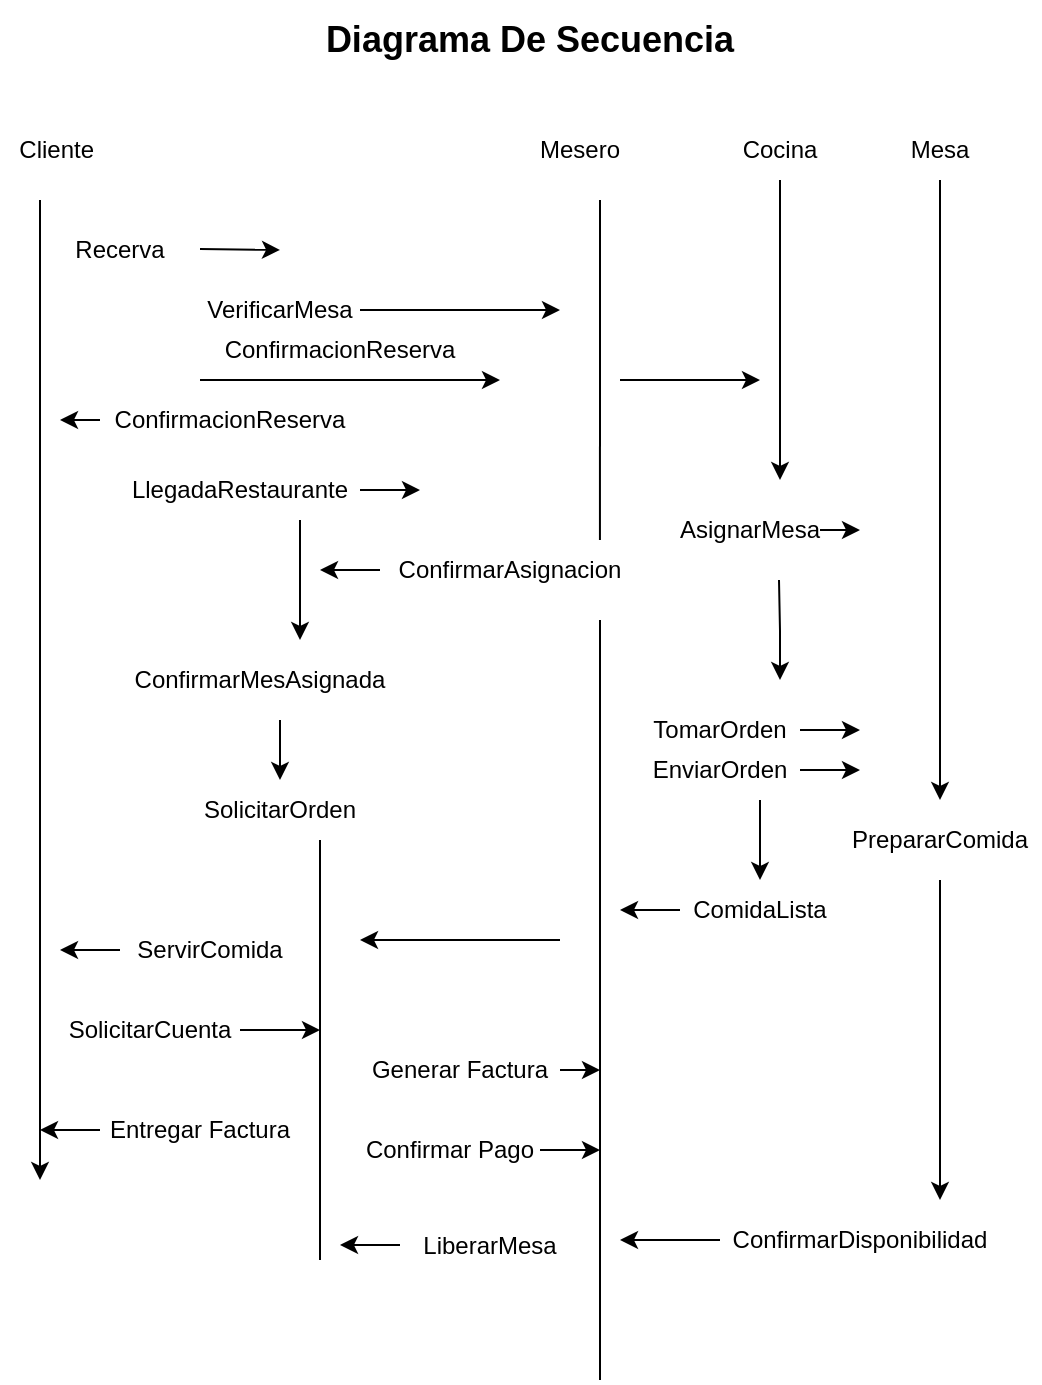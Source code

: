 <mxfile version="24.7.8">
  <diagram name="Página-1" id="rYvho9CM-Hh4ZuPTOMV7">
    <mxGraphModel dx="1290" dy="565" grid="1" gridSize="10" guides="1" tooltips="1" connect="1" arrows="1" fold="1" page="1" pageScale="1" pageWidth="1200" pageHeight="1920" math="0" shadow="0">
      <root>
        <mxCell id="0" />
        <mxCell id="1" parent="0" />
        <mxCell id="23KI8nIdy8aUSL_CdPHa-1" value="Cliente&amp;nbsp;" style="text;html=1;align=center;verticalAlign=middle;whiteSpace=wrap;rounded=0;" parent="1" vertex="1">
          <mxGeometry x="180" y="150" width="60" height="30" as="geometry" />
        </mxCell>
        <mxCell id="23KI8nIdy8aUSL_CdPHa-2" value="Recerva" style="text;html=1;align=center;verticalAlign=middle;whiteSpace=wrap;rounded=0;" parent="1" vertex="1">
          <mxGeometry x="210" y="200" width="60" height="30" as="geometry" />
        </mxCell>
        <mxCell id="23KI8nIdy8aUSL_CdPHa-10" style="edgeStyle=orthogonalEdgeStyle;rounded=0;orthogonalLoop=1;jettySize=auto;html=1;exitX=0;exitY=0.5;exitDx=0;exitDy=0;" parent="1" source="23KI8nIdy8aUSL_CdPHa-3" edge="1">
          <mxGeometry relative="1" as="geometry">
            <mxPoint x="210" y="300" as="targetPoint" />
          </mxGeometry>
        </mxCell>
        <mxCell id="23KI8nIdy8aUSL_CdPHa-3" value="ConfirmacionReserva" style="text;html=1;align=center;verticalAlign=middle;whiteSpace=wrap;rounded=0;" parent="1" vertex="1">
          <mxGeometry x="230" y="290" width="130" height="20" as="geometry" />
        </mxCell>
        <mxCell id="23KI8nIdy8aUSL_CdPHa-25" style="edgeStyle=orthogonalEdgeStyle;rounded=0;orthogonalLoop=1;jettySize=auto;html=1;" parent="1" source="23KI8nIdy8aUSL_CdPHa-4" edge="1">
          <mxGeometry relative="1" as="geometry">
            <mxPoint x="460" y="245" as="targetPoint" />
          </mxGeometry>
        </mxCell>
        <mxCell id="23KI8nIdy8aUSL_CdPHa-4" value="VerificarMesa" style="text;html=1;align=center;verticalAlign=middle;whiteSpace=wrap;rounded=0;" parent="1" vertex="1">
          <mxGeometry x="280" y="230" width="80" height="30" as="geometry" />
        </mxCell>
        <mxCell id="23KI8nIdy8aUSL_CdPHa-5" value="ConfirmacionReserva" style="text;html=1;align=center;verticalAlign=middle;whiteSpace=wrap;rounded=0;" parent="1" vertex="1">
          <mxGeometry x="320" y="250" width="60" height="30" as="geometry" />
        </mxCell>
        <mxCell id="23KI8nIdy8aUSL_CdPHa-6" value="" style="endArrow=classic;html=1;rounded=0;" parent="1" edge="1">
          <mxGeometry width="50" height="50" relative="1" as="geometry">
            <mxPoint x="280" y="214.5" as="sourcePoint" />
            <mxPoint x="320" y="215" as="targetPoint" />
          </mxGeometry>
        </mxCell>
        <mxCell id="23KI8nIdy8aUSL_CdPHa-7" value="" style="endArrow=classic;html=1;rounded=0;" parent="1" edge="1">
          <mxGeometry width="50" height="50" relative="1" as="geometry">
            <mxPoint x="200" y="190" as="sourcePoint" />
            <mxPoint x="200" y="680" as="targetPoint" />
          </mxGeometry>
        </mxCell>
        <mxCell id="23KI8nIdy8aUSL_CdPHa-13" style="edgeStyle=orthogonalEdgeStyle;rounded=0;orthogonalLoop=1;jettySize=auto;html=1;exitX=1;exitY=0.5;exitDx=0;exitDy=0;" parent="1" source="23KI8nIdy8aUSL_CdPHa-8" edge="1">
          <mxGeometry relative="1" as="geometry">
            <mxPoint x="390" y="335" as="targetPoint" />
          </mxGeometry>
        </mxCell>
        <mxCell id="23KI8nIdy8aUSL_CdPHa-15" style="edgeStyle=orthogonalEdgeStyle;rounded=0;orthogonalLoop=1;jettySize=auto;html=1;exitX=0.75;exitY=1;exitDx=0;exitDy=0;" parent="1" source="23KI8nIdy8aUSL_CdPHa-8" edge="1">
          <mxGeometry relative="1" as="geometry">
            <mxPoint x="330" y="410" as="targetPoint" />
          </mxGeometry>
        </mxCell>
        <mxCell id="23KI8nIdy8aUSL_CdPHa-8" value="LlegadaRestaurante" style="text;html=1;align=center;verticalAlign=middle;whiteSpace=wrap;rounded=0;" parent="1" vertex="1">
          <mxGeometry x="240" y="320" width="120" height="30" as="geometry" />
        </mxCell>
        <mxCell id="23KI8nIdy8aUSL_CdPHa-9" value="" style="endArrow=classic;html=1;rounded=0;" parent="1" edge="1">
          <mxGeometry width="50" height="50" relative="1" as="geometry">
            <mxPoint x="280" y="280" as="sourcePoint" />
            <mxPoint x="430" y="280" as="targetPoint" />
          </mxGeometry>
        </mxCell>
        <mxCell id="23KI8nIdy8aUSL_CdPHa-16" style="edgeStyle=orthogonalEdgeStyle;rounded=0;orthogonalLoop=1;jettySize=auto;html=1;" parent="1" source="23KI8nIdy8aUSL_CdPHa-14" edge="1">
          <mxGeometry relative="1" as="geometry">
            <mxPoint x="340" y="375" as="targetPoint" />
          </mxGeometry>
        </mxCell>
        <mxCell id="23KI8nIdy8aUSL_CdPHa-14" value="ConfirmarAsignacion" style="text;html=1;align=center;verticalAlign=middle;whiteSpace=wrap;rounded=0;" parent="1" vertex="1">
          <mxGeometry x="370" y="360" width="130" height="30" as="geometry" />
        </mxCell>
        <mxCell id="23KI8nIdy8aUSL_CdPHa-19" style="edgeStyle=orthogonalEdgeStyle;rounded=0;orthogonalLoop=1;jettySize=auto;html=1;" parent="1" source="23KI8nIdy8aUSL_CdPHa-17" edge="1">
          <mxGeometry relative="1" as="geometry">
            <mxPoint x="610" y="355" as="targetPoint" />
          </mxGeometry>
        </mxCell>
        <mxCell id="23KI8nIdy8aUSL_CdPHa-17" value="AsignarMesa" style="text;html=1;align=center;verticalAlign=middle;whiteSpace=wrap;rounded=0;" parent="1" vertex="1">
          <mxGeometry x="520" y="340" width="70" height="30" as="geometry" />
        </mxCell>
        <mxCell id="23KI8nIdy8aUSL_CdPHa-20" value="Mesero" style="text;html=1;align=center;verticalAlign=middle;whiteSpace=wrap;rounded=0;" parent="1" vertex="1">
          <mxGeometry x="440" y="150" width="60" height="30" as="geometry" />
        </mxCell>
        <mxCell id="23KI8nIdy8aUSL_CdPHa-23" style="edgeStyle=orthogonalEdgeStyle;rounded=0;orthogonalLoop=1;jettySize=auto;html=1;" parent="1" source="23KI8nIdy8aUSL_CdPHa-21" edge="1">
          <mxGeometry relative="1" as="geometry">
            <mxPoint x="570" y="330" as="targetPoint" />
          </mxGeometry>
        </mxCell>
        <mxCell id="23KI8nIdy8aUSL_CdPHa-21" value="Cocina" style="text;html=1;align=center;verticalAlign=middle;whiteSpace=wrap;rounded=0;" parent="1" vertex="1">
          <mxGeometry x="540" y="150" width="60" height="30" as="geometry" />
        </mxCell>
        <mxCell id="23KI8nIdy8aUSL_CdPHa-35" style="edgeStyle=orthogonalEdgeStyle;rounded=0;orthogonalLoop=1;jettySize=auto;html=1;" parent="1" source="23KI8nIdy8aUSL_CdPHa-22" target="23KI8nIdy8aUSL_CdPHa-36" edge="1">
          <mxGeometry relative="1" as="geometry">
            <mxPoint x="650" y="490" as="targetPoint" />
          </mxGeometry>
        </mxCell>
        <mxCell id="23KI8nIdy8aUSL_CdPHa-22" value="Mesa" style="text;html=1;align=center;verticalAlign=middle;whiteSpace=wrap;rounded=0;" parent="1" vertex="1">
          <mxGeometry x="620" y="150" width="60" height="30" as="geometry" />
        </mxCell>
        <mxCell id="23KI8nIdy8aUSL_CdPHa-24" value="" style="endArrow=none;html=1;rounded=0;exitX=0.846;exitY=0;exitDx=0;exitDy=0;exitPerimeter=0;" parent="1" source="23KI8nIdy8aUSL_CdPHa-14" edge="1">
          <mxGeometry width="50" height="50" relative="1" as="geometry">
            <mxPoint x="430" y="240" as="sourcePoint" />
            <mxPoint x="480" y="190" as="targetPoint" />
          </mxGeometry>
        </mxCell>
        <mxCell id="23KI8nIdy8aUSL_CdPHa-26" value="ConfirmarMesAsignada" style="text;html=1;align=center;verticalAlign=middle;whiteSpace=wrap;rounded=0;" parent="1" vertex="1">
          <mxGeometry x="230" y="410" width="160" height="40" as="geometry" />
        </mxCell>
        <mxCell id="23KI8nIdy8aUSL_CdPHa-27" value="SolicitarOrden" style="text;html=1;align=center;verticalAlign=middle;whiteSpace=wrap;rounded=0;" parent="1" vertex="1">
          <mxGeometry x="275" y="480" width="90" height="30" as="geometry" />
        </mxCell>
        <mxCell id="23KI8nIdy8aUSL_CdPHa-28" style="edgeStyle=orthogonalEdgeStyle;rounded=0;orthogonalLoop=1;jettySize=auto;html=1;exitX=0.75;exitY=1;exitDx=0;exitDy=0;" parent="1" edge="1">
          <mxGeometry relative="1" as="geometry">
            <mxPoint x="320" y="480" as="targetPoint" />
            <mxPoint x="320" y="450" as="sourcePoint" />
          </mxGeometry>
        </mxCell>
        <mxCell id="23KI8nIdy8aUSL_CdPHa-29" value="" style="endArrow=none;html=1;rounded=0;" parent="1" edge="1">
          <mxGeometry width="50" height="50" relative="1" as="geometry">
            <mxPoint x="480" y="780" as="sourcePoint" />
            <mxPoint x="480" y="400" as="targetPoint" />
          </mxGeometry>
        </mxCell>
        <mxCell id="23KI8nIdy8aUSL_CdPHa-30" style="edgeStyle=orthogonalEdgeStyle;rounded=0;orthogonalLoop=1;jettySize=auto;html=1;" parent="1" edge="1">
          <mxGeometry relative="1" as="geometry">
            <mxPoint x="570" y="430" as="targetPoint" />
            <mxPoint x="569.5" y="380" as="sourcePoint" />
          </mxGeometry>
        </mxCell>
        <mxCell id="23KI8nIdy8aUSL_CdPHa-33" style="edgeStyle=orthogonalEdgeStyle;rounded=0;orthogonalLoop=1;jettySize=auto;html=1;" parent="1" source="23KI8nIdy8aUSL_CdPHa-31" edge="1">
          <mxGeometry relative="1" as="geometry">
            <mxPoint x="610" y="455" as="targetPoint" />
          </mxGeometry>
        </mxCell>
        <mxCell id="23KI8nIdy8aUSL_CdPHa-31" value="TomarOrden" style="text;html=1;align=center;verticalAlign=middle;whiteSpace=wrap;rounded=0;" parent="1" vertex="1">
          <mxGeometry x="500" y="440" width="80" height="30" as="geometry" />
        </mxCell>
        <mxCell id="23KI8nIdy8aUSL_CdPHa-34" style="edgeStyle=orthogonalEdgeStyle;rounded=0;orthogonalLoop=1;jettySize=auto;html=1;" parent="1" source="23KI8nIdy8aUSL_CdPHa-32" edge="1">
          <mxGeometry relative="1" as="geometry">
            <mxPoint x="610" y="475" as="targetPoint" />
          </mxGeometry>
        </mxCell>
        <mxCell id="23KI8nIdy8aUSL_CdPHa-39" style="edgeStyle=orthogonalEdgeStyle;rounded=0;orthogonalLoop=1;jettySize=auto;html=1;exitX=0.75;exitY=1;exitDx=0;exitDy=0;" parent="1" source="23KI8nIdy8aUSL_CdPHa-32" edge="1">
          <mxGeometry relative="1" as="geometry">
            <mxPoint x="560" y="530" as="targetPoint" />
          </mxGeometry>
        </mxCell>
        <mxCell id="23KI8nIdy8aUSL_CdPHa-32" value="EnviarOrden" style="text;html=1;align=center;verticalAlign=middle;whiteSpace=wrap;rounded=0;" parent="1" vertex="1">
          <mxGeometry x="500" y="460" width="80" height="30" as="geometry" />
        </mxCell>
        <mxCell id="23KI8nIdy8aUSL_CdPHa-37" style="edgeStyle=orthogonalEdgeStyle;rounded=0;orthogonalLoop=1;jettySize=auto;html=1;" parent="1" source="23KI8nIdy8aUSL_CdPHa-36" edge="1">
          <mxGeometry relative="1" as="geometry">
            <mxPoint x="650" y="690" as="targetPoint" />
          </mxGeometry>
        </mxCell>
        <mxCell id="23KI8nIdy8aUSL_CdPHa-36" value="PrepararComida" style="text;html=1;align=center;verticalAlign=middle;whiteSpace=wrap;rounded=0;" parent="1" vertex="1">
          <mxGeometry x="600" y="490" width="100" height="40" as="geometry" />
        </mxCell>
        <mxCell id="23KI8nIdy8aUSL_CdPHa-49" style="edgeStyle=orthogonalEdgeStyle;rounded=0;orthogonalLoop=1;jettySize=auto;html=1;" parent="1" source="23KI8nIdy8aUSL_CdPHa-38" edge="1">
          <mxGeometry relative="1" as="geometry">
            <mxPoint x="490" y="710" as="targetPoint" />
          </mxGeometry>
        </mxCell>
        <mxCell id="23KI8nIdy8aUSL_CdPHa-38" value="ConfirmarDisponibilidad" style="text;html=1;align=center;verticalAlign=middle;whiteSpace=wrap;rounded=0;" parent="1" vertex="1">
          <mxGeometry x="540" y="690" width="140" height="40" as="geometry" />
        </mxCell>
        <mxCell id="23KI8nIdy8aUSL_CdPHa-41" style="edgeStyle=orthogonalEdgeStyle;rounded=0;orthogonalLoop=1;jettySize=auto;html=1;" parent="1" source="23KI8nIdy8aUSL_CdPHa-40" edge="1">
          <mxGeometry relative="1" as="geometry">
            <mxPoint x="490" y="545" as="targetPoint" />
          </mxGeometry>
        </mxCell>
        <mxCell id="23KI8nIdy8aUSL_CdPHa-40" value="ComidaLista" style="text;html=1;align=center;verticalAlign=middle;whiteSpace=wrap;rounded=0;" parent="1" vertex="1">
          <mxGeometry x="520" y="530" width="80" height="30" as="geometry" />
        </mxCell>
        <mxCell id="23KI8nIdy8aUSL_CdPHa-59" style="edgeStyle=orthogonalEdgeStyle;rounded=0;orthogonalLoop=1;jettySize=auto;html=1;" parent="1" source="23KI8nIdy8aUSL_CdPHa-42" edge="1">
          <mxGeometry relative="1" as="geometry">
            <mxPoint x="210" y="565" as="targetPoint" />
          </mxGeometry>
        </mxCell>
        <mxCell id="23KI8nIdy8aUSL_CdPHa-42" value="ServirComida" style="text;html=1;align=center;verticalAlign=middle;whiteSpace=wrap;rounded=0;" parent="1" vertex="1">
          <mxGeometry x="240" y="550" width="90" height="30" as="geometry" />
        </mxCell>
        <mxCell id="23KI8nIdy8aUSL_CdPHa-58" style="edgeStyle=orthogonalEdgeStyle;rounded=0;orthogonalLoop=1;jettySize=auto;html=1;" parent="1" source="23KI8nIdy8aUSL_CdPHa-43" edge="1">
          <mxGeometry relative="1" as="geometry">
            <mxPoint x="340" y="605" as="targetPoint" />
          </mxGeometry>
        </mxCell>
        <mxCell id="23KI8nIdy8aUSL_CdPHa-43" value="SolicitarCuenta" style="text;html=1;align=center;verticalAlign=middle;whiteSpace=wrap;rounded=0;" parent="1" vertex="1">
          <mxGeometry x="210" y="590" width="90" height="30" as="geometry" />
        </mxCell>
        <mxCell id="23KI8nIdy8aUSL_CdPHa-56" style="edgeStyle=orthogonalEdgeStyle;rounded=0;orthogonalLoop=1;jettySize=auto;html=1;" parent="1" source="23KI8nIdy8aUSL_CdPHa-44" edge="1">
          <mxGeometry relative="1" as="geometry">
            <mxPoint x="480" y="625" as="targetPoint" />
          </mxGeometry>
        </mxCell>
        <mxCell id="23KI8nIdy8aUSL_CdPHa-44" value="Generar Factura" style="text;html=1;align=center;verticalAlign=middle;whiteSpace=wrap;rounded=0;" parent="1" vertex="1">
          <mxGeometry x="360" y="620" width="100" height="10" as="geometry" />
        </mxCell>
        <mxCell id="23KI8nIdy8aUSL_CdPHa-57" style="edgeStyle=orthogonalEdgeStyle;rounded=0;orthogonalLoop=1;jettySize=auto;html=1;" parent="1" source="23KI8nIdy8aUSL_CdPHa-45" edge="1">
          <mxGeometry relative="1" as="geometry">
            <mxPoint x="200" y="655" as="targetPoint" />
          </mxGeometry>
        </mxCell>
        <mxCell id="23KI8nIdy8aUSL_CdPHa-45" value="Entregar Factura" style="text;html=1;align=center;verticalAlign=middle;whiteSpace=wrap;rounded=0;" parent="1" vertex="1">
          <mxGeometry x="230" y="640" width="100" height="30" as="geometry" />
        </mxCell>
        <mxCell id="23KI8nIdy8aUSL_CdPHa-55" style="edgeStyle=orthogonalEdgeStyle;rounded=0;orthogonalLoop=1;jettySize=auto;html=1;" parent="1" source="23KI8nIdy8aUSL_CdPHa-47" edge="1">
          <mxGeometry relative="1" as="geometry">
            <mxPoint x="480" y="665" as="targetPoint" />
          </mxGeometry>
        </mxCell>
        <mxCell id="23KI8nIdy8aUSL_CdPHa-47" value="Confirmar Pago" style="text;html=1;align=center;verticalAlign=middle;whiteSpace=wrap;rounded=0;" parent="1" vertex="1">
          <mxGeometry x="360" y="650" width="90" height="30" as="geometry" />
        </mxCell>
        <mxCell id="23KI8nIdy8aUSL_CdPHa-51" style="edgeStyle=orthogonalEdgeStyle;rounded=0;orthogonalLoop=1;jettySize=auto;html=1;" parent="1" source="23KI8nIdy8aUSL_CdPHa-48" edge="1">
          <mxGeometry relative="1" as="geometry">
            <mxPoint x="350" y="712.5" as="targetPoint" />
          </mxGeometry>
        </mxCell>
        <mxCell id="23KI8nIdy8aUSL_CdPHa-48" value="LiberarMesa" style="text;html=1;align=center;verticalAlign=middle;whiteSpace=wrap;rounded=0;" parent="1" vertex="1">
          <mxGeometry x="380" y="695" width="90" height="35" as="geometry" />
        </mxCell>
        <mxCell id="23KI8nIdy8aUSL_CdPHa-54" value="" style="endArrow=none;html=1;rounded=0;" parent="1" edge="1">
          <mxGeometry width="50" height="50" relative="1" as="geometry">
            <mxPoint x="340" y="720" as="sourcePoint" />
            <mxPoint x="340" y="510" as="targetPoint" />
          </mxGeometry>
        </mxCell>
        <mxCell id="23KI8nIdy8aUSL_CdPHa-60" value="&lt;b&gt;&lt;font style=&quot;font-size: 18px;&quot;&gt;Diagrama De Secuencia&lt;/font&gt;&lt;/b&gt;" style="text;html=1;align=center;verticalAlign=middle;whiteSpace=wrap;rounded=0;" parent="1" vertex="1">
          <mxGeometry x="310" y="90" width="270" height="40" as="geometry" />
        </mxCell>
        <mxCell id="hmI84x1lUOnGIzvCrfg2-2" style="edgeStyle=orthogonalEdgeStyle;rounded=0;orthogonalLoop=1;jettySize=auto;html=1;" edge="1" parent="1">
          <mxGeometry relative="1" as="geometry">
            <mxPoint x="360" y="560" as="targetPoint" />
            <mxPoint x="460" y="560" as="sourcePoint" />
          </mxGeometry>
        </mxCell>
        <mxCell id="hmI84x1lUOnGIzvCrfg2-3" value="" style="endArrow=classic;html=1;rounded=0;" edge="1" parent="1">
          <mxGeometry width="50" height="50" relative="1" as="geometry">
            <mxPoint x="490" y="280" as="sourcePoint" />
            <mxPoint x="560" y="280" as="targetPoint" />
          </mxGeometry>
        </mxCell>
      </root>
    </mxGraphModel>
  </diagram>
</mxfile>
